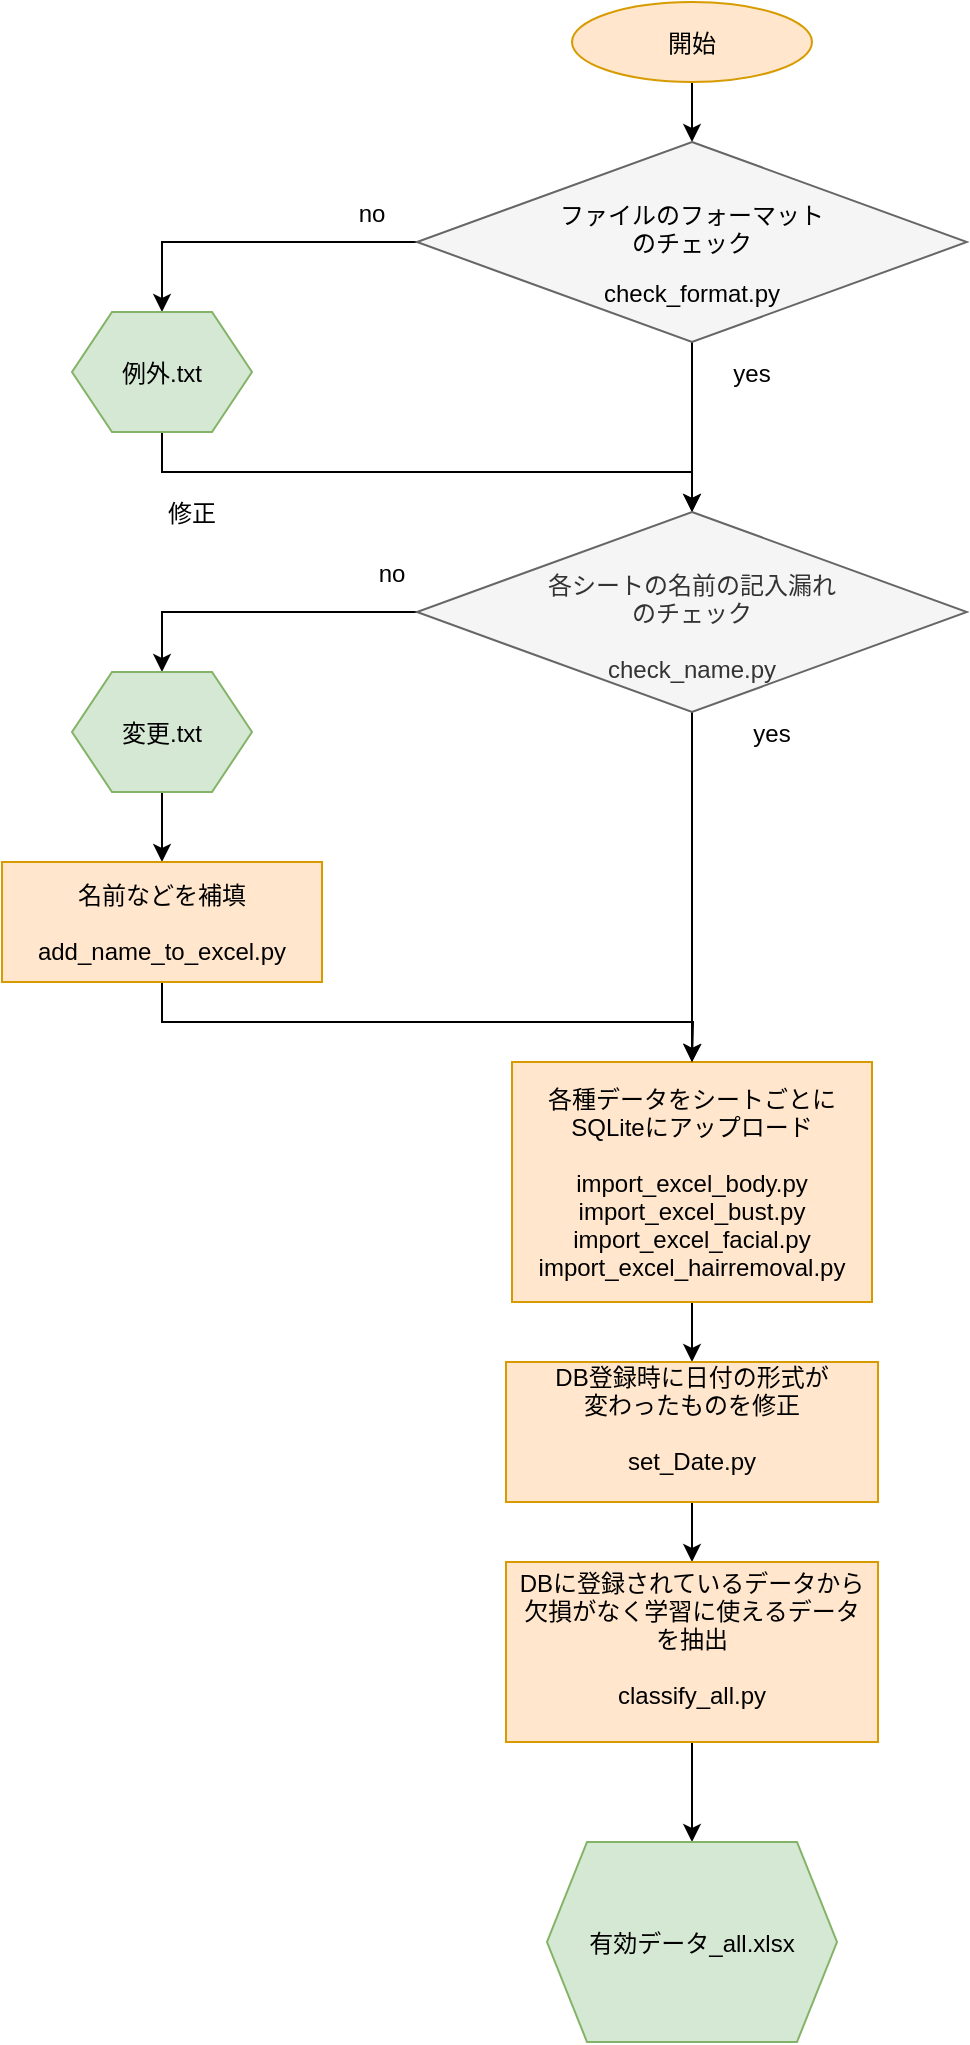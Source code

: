 <mxfile version="16.6.4" type="device"><diagram id="NAvdzdpbKkzfIic7lgZ2" name="ページ1"><mxGraphModel dx="462" dy="1930" grid="1" gridSize="10" guides="1" tooltips="1" connect="1" arrows="1" fold="1" page="1" pageScale="1" pageWidth="827" pageHeight="1169" math="0" shadow="0"><root><mxCell id="0"/><mxCell id="1" parent="0"/><mxCell id="4NRIOmzCGpkf0JLCpTRx-7" value="" style="edgeStyle=orthogonalEdgeStyle;rounded=0;orthogonalLoop=1;jettySize=auto;" parent="1" source="4NRIOmzCGpkf0JLCpTRx-1" target="4NRIOmzCGpkf0JLCpTRx-6" edge="1"><mxGeometry relative="1" as="geometry"/></mxCell><mxCell id="4NRIOmzCGpkf0JLCpTRx-1" value="開始" style="ellipse;fillColor=#ffe6cc;strokeColor=#d79b00;" parent="1" vertex="1"><mxGeometry x="415" y="-1110" width="120" height="40" as="geometry"/></mxCell><mxCell id="4NRIOmzCGpkf0JLCpTRx-45" value="" style="edgeStyle=orthogonalEdgeStyle;rounded=0;orthogonalLoop=1;jettySize=auto;" parent="1" source="4NRIOmzCGpkf0JLCpTRx-2" target="4NRIOmzCGpkf0JLCpTRx-44" edge="1"><mxGeometry relative="1" as="geometry"/></mxCell><mxCell id="4NRIOmzCGpkf0JLCpTRx-2" value="各種データをシートごとに&#10;SQLiteにアップロード&#10;&#10;import_excel_body.py&#10;import_excel_bust.py&#10;import_excel_facial.py&#10;import_excel_hairremoval.py" style="rounded=0;fillColor=#ffe6cc;strokeColor=#d79b00;" parent="1" vertex="1"><mxGeometry x="385" y="-580" width="180" height="120" as="geometry"/></mxCell><mxCell id="4NRIOmzCGpkf0JLCpTRx-10" value="" style="edgeStyle=orthogonalEdgeStyle;rounded=0;orthogonalLoop=1;jettySize=auto;exitX=0;exitY=0.5;exitDx=0;exitDy=0;entryX=0.5;entryY=0;entryDx=0;entryDy=0;" parent="1" source="4NRIOmzCGpkf0JLCpTRx-6" target="4NRIOmzCGpkf0JLCpTRx-9" edge="1"><mxGeometry relative="1" as="geometry"/></mxCell><mxCell id="4NRIOmzCGpkf0JLCpTRx-22" value="" style="edgeStyle=orthogonalEdgeStyle;rounded=0;orthogonalLoop=1;jettySize=auto;exitX=0.5;exitY=1;exitDx=0;exitDy=0;entryX=0.5;entryY=0;entryDx=0;entryDy=0;" parent="1" source="4NRIOmzCGpkf0JLCpTRx-6" target="4NRIOmzCGpkf0JLCpTRx-20" edge="1"><mxGeometry relative="1" as="geometry"/></mxCell><mxCell id="4NRIOmzCGpkf0JLCpTRx-6" value="&#10;ファイルのフォーマット&#10;のチェック&#10;&#10;" style="rhombus;glass=0;fillColor=#f5f5f5;fontColor=#000000;strokeColor=#666666;" parent="1" vertex="1"><mxGeometry x="337.5" y="-1040" width="275" height="100" as="geometry"/></mxCell><mxCell id="4NRIOmzCGpkf0JLCpTRx-26" value="" style="edgeStyle=orthogonalEdgeStyle;rounded=0;orthogonalLoop=1;jettySize=auto;exitX=0.5;exitY=1;exitDx=0;exitDy=0;entryX=0.5;entryY=0;entryDx=0;entryDy=0;" parent="1" source="4NRIOmzCGpkf0JLCpTRx-9" target="4NRIOmzCGpkf0JLCpTRx-20" edge="1"><mxGeometry relative="1" as="geometry"/></mxCell><mxCell id="4NRIOmzCGpkf0JLCpTRx-9" value="例外.txt" style="shape=hexagon;perimeter=hexagonPerimeter2;fixedSize=1;rounded=0;glass=0;fillColor=#d5e8d4;strokeColor=#82b366;" parent="1" vertex="1"><mxGeometry x="165" y="-955" width="90" height="60" as="geometry"/></mxCell><mxCell id="4NRIOmzCGpkf0JLCpTRx-11" value="no" style="text;strokeColor=none;fillColor=none;align=center;verticalAlign=middle;rounded=0;glass=0;" parent="1" vertex="1"><mxGeometry x="285" y="-1020" width="60" height="30" as="geometry"/></mxCell><mxCell id="4NRIOmzCGpkf0JLCpTRx-14" value="yes" style="text;strokeColor=none;fillColor=none;align=center;verticalAlign=middle;rounded=0;glass=0;" parent="1" vertex="1"><mxGeometry x="475" y="-940" width="60" height="30" as="geometry"/></mxCell><mxCell id="4NRIOmzCGpkf0JLCpTRx-16" value="修正" style="text;strokeColor=none;fillColor=none;align=center;verticalAlign=middle;rounded=0;glass=0;" parent="1" vertex="1"><mxGeometry x="195" y="-870" width="60" height="30" as="geometry"/></mxCell><mxCell id="4NRIOmzCGpkf0JLCpTRx-27" value="" style="edgeStyle=orthogonalEdgeStyle;rounded=0;orthogonalLoop=1;jettySize=auto;exitX=0;exitY=0.5;exitDx=0;exitDy=0;entryX=0.5;entryY=0;entryDx=0;entryDy=0;" parent="1" source="4NRIOmzCGpkf0JLCpTRx-20" target="4NRIOmzCGpkf0JLCpTRx-24" edge="1"><mxGeometry relative="1" as="geometry"/></mxCell><mxCell id="4NRIOmzCGpkf0JLCpTRx-41" value="" style="edgeStyle=orthogonalEdgeStyle;rounded=0;orthogonalLoop=1;jettySize=auto;exitX=0.5;exitY=1;exitDx=0;exitDy=0;" parent="1" source="4NRIOmzCGpkf0JLCpTRx-20" target="4NRIOmzCGpkf0JLCpTRx-2" edge="1"><mxGeometry relative="1" as="geometry"/></mxCell><mxCell id="4NRIOmzCGpkf0JLCpTRx-20" value="&#10;各シートの名前の記入漏れ&#10;のチェック&#10;&#10;check_name.py" style="rhombus;glass=0;fillColor=#f5f5f5;fontColor=#333333;strokeColor=#666666;" parent="1" vertex="1"><mxGeometry x="337.5" y="-855" width="275" height="100" as="geometry"/></mxCell><mxCell id="4NRIOmzCGpkf0JLCpTRx-38" value="" style="edgeStyle=orthogonalEdgeStyle;rounded=0;orthogonalLoop=1;jettySize=auto;" parent="1" source="4NRIOmzCGpkf0JLCpTRx-24" target="4NRIOmzCGpkf0JLCpTRx-34" edge="1"><mxGeometry relative="1" as="geometry"/></mxCell><mxCell id="4NRIOmzCGpkf0JLCpTRx-24" value="変更.txt" style="shape=hexagon;perimeter=hexagonPerimeter2;fixedSize=1;rounded=0;glass=0;fillColor=#d5e8d4;strokeColor=#82b366;" parent="1" vertex="1"><mxGeometry x="165" y="-775" width="90" height="60" as="geometry"/></mxCell><mxCell id="4NRIOmzCGpkf0JLCpTRx-28" value="no" style="text;strokeColor=none;fillColor=none;align=center;verticalAlign=middle;rounded=0;glass=0;" parent="1" vertex="1"><mxGeometry x="295" y="-840" width="60" height="30" as="geometry"/></mxCell><mxCell id="4NRIOmzCGpkf0JLCpTRx-33" value="yes" style="text;strokeColor=none;fillColor=none;align=center;verticalAlign=middle;rounded=0;glass=0;" parent="1" vertex="1"><mxGeometry x="485" y="-760" width="60" height="30" as="geometry"/></mxCell><mxCell id="4NRIOmzCGpkf0JLCpTRx-42" value="" style="edgeStyle=orthogonalEdgeStyle;rounded=0;orthogonalLoop=1;jettySize=auto;exitX=0.5;exitY=1;exitDx=0;exitDy=0;" parent="1" source="4NRIOmzCGpkf0JLCpTRx-34" edge="1"><mxGeometry relative="1" as="geometry"><mxPoint x="475" y="-580" as="targetPoint"/></mxGeometry></mxCell><mxCell id="4NRIOmzCGpkf0JLCpTRx-34" value="名前などを補填&#10;&#10;add_name_to_excel.py" style="rounded=0;glass=0;fillColor=#ffe6cc;strokeColor=#d79b00;" parent="1" vertex="1"><mxGeometry x="130" y="-680" width="160" height="60" as="geometry"/></mxCell><mxCell id="4NRIOmzCGpkf0JLCpTRx-48" value="" style="edgeStyle=orthogonalEdgeStyle;rounded=0;orthogonalLoop=1;jettySize=auto;exitX=0.5;exitY=1;exitDx=0;exitDy=0;" parent="1" source="4NRIOmzCGpkf0JLCpTRx-44" target="4NRIOmzCGpkf0JLCpTRx-47" edge="1"><mxGeometry relative="1" as="geometry"/></mxCell><mxCell id="4NRIOmzCGpkf0JLCpTRx-44" value="&#10;DB登録時に日付の形式が&#10;変わったものを修正&#10;&#10;set_Date.py&#10;&#10;" style="rounded=0;glass=0;fillColor=#ffe6cc;strokeColor=#d79b00;" parent="1" vertex="1"><mxGeometry x="382" y="-430" width="186" height="70" as="geometry"/></mxCell><mxCell id="4NRIOmzCGpkf0JLCpTRx-50" value="" style="edgeStyle=orthogonalEdgeStyle;rounded=0;orthogonalLoop=1;jettySize=auto;exitX=0.5;exitY=1;exitDx=0;exitDy=0;" parent="1" source="4NRIOmzCGpkf0JLCpTRx-47" target="4NRIOmzCGpkf0JLCpTRx-49" edge="1"><mxGeometry relative="1" as="geometry"/></mxCell><mxCell id="4NRIOmzCGpkf0JLCpTRx-47" value="&#10;DBに登録されているデータから&#10;欠損がなく学習に使えるデータ&#10;を抽出&#10;&#10;classify_all.py&#10;&#10;" style="rounded=0;glass=0;fillColor=#ffe6cc;strokeColor=#d79b00;" parent="1" vertex="1"><mxGeometry x="382" y="-330" width="186" height="90" as="geometry"/></mxCell><mxCell id="4NRIOmzCGpkf0JLCpTRx-49" value="有効データ_all.xlsx" style="shape=hexagon;perimeter=hexagonPerimeter2;fixedSize=1;rounded=0;glass=0;fillColor=#d5e8d4;strokeColor=#82b366;" parent="1" vertex="1"><mxGeometry x="402.5" y="-190" width="145" height="100" as="geometry"/></mxCell><mxCell id="9mTMwymF-TYhPYr_Fauq-1" value="check_format.py" style="text;strokeColor=none;fillColor=none;align=center;verticalAlign=middle;rounded=0;glass=0;" vertex="1" parent="1"><mxGeometry x="445" y="-980" width="60" height="30" as="geometry"/></mxCell></root></mxGraphModel></diagram></mxfile>